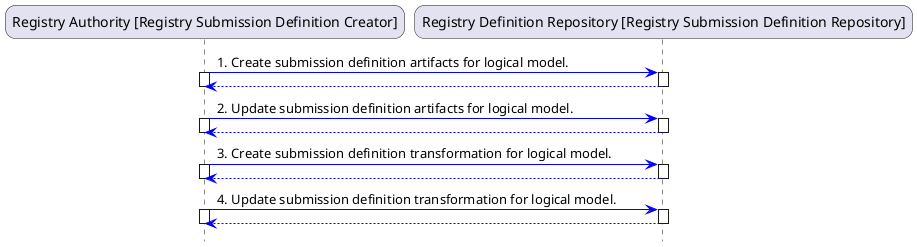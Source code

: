 @startuml
skinparam usecase {
backgroundColor DeepSkyBlue
BorderColor DarkSlateGray
ArrowColor Blue
}

skinparam Note {
BackgroundColor LightBlue
BorderColor Blue
}

skinparam roundcorner 20

skinparam Component {
FontName Arial
Style awesome
BorderColor DeepSkyBlue
BackgroundColor LightBlue
}
hide footbox
participant "Registry Authority [Registry Submission Definition Creator]" as RSDC
participant "Registry Definition Repository [Registry Submission Definition Repository]" as RSDR
"RSDC" -> "RSDR" : 1. Create submission definition artifacts for logical model.
activate "RSDC"
activate "RSDR"
return
deactivate "RSDC"
deactivate "RSDR"
"RSDC" -> "RSDR" : 2. Update submission definition artifacts for logical model.
activate "RSDC"
activate "RSDR"
return
deactivate "RSDC"
deactivate "RSDR"
"RSDC" -> "RSDR" : 3. Create submission definition transformation for logical model.
activate "RSDC"
activate "RSDR"
return
deactivate "RSDC"
deactivate "RSDR"
"RSDC" -> "RSDR" : 4. Update submission definition transformation for logical model.
activate "RSDC"
activate "RSDR"
return
deactivate "RSDC"
deactivate "RSDR"
@enduml
